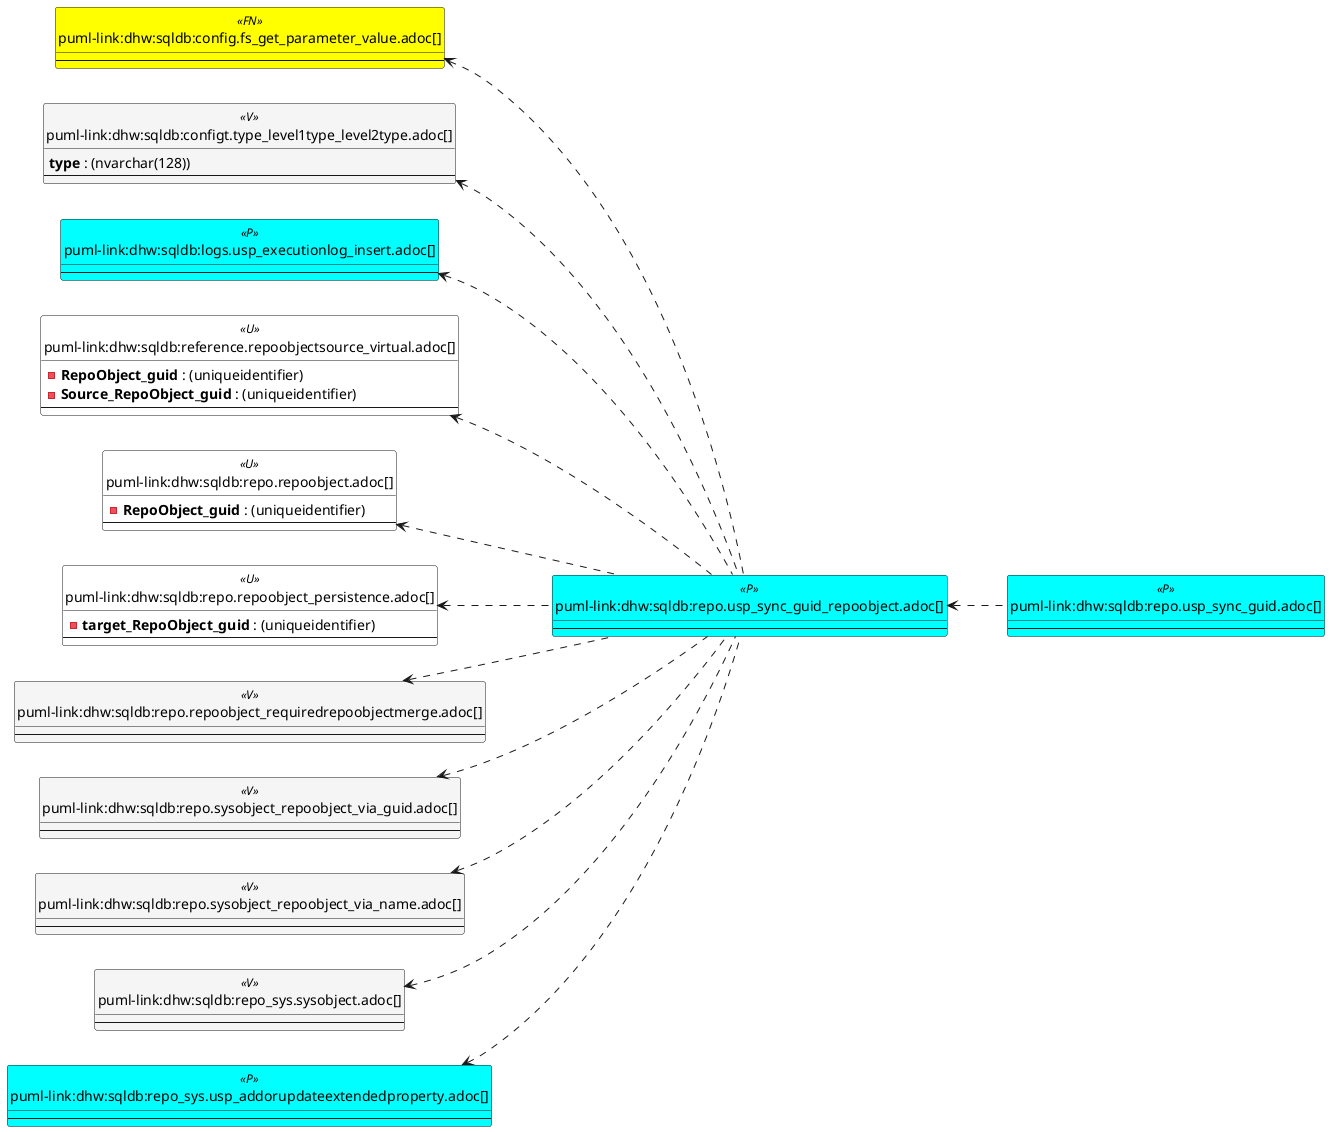 @startuml
left to right direction
'top to bottom direction
hide circle
'avoide "." issues:
set namespaceSeparator none


skinparam class {
  BackgroundColor White
  BackgroundColor<<FN>> Yellow
  BackgroundColor<<FS>> Yellow
  BackgroundColor<<FT>> LightGray
  BackgroundColor<<IF>> Yellow
  BackgroundColor<<IS>> Yellow
  BackgroundColor<<P>> Aqua
  BackgroundColor<<PC>> Aqua
  BackgroundColor<<SN>> Yellow
  BackgroundColor<<SO>> SlateBlue
  BackgroundColor<<TF>> LightGray
  BackgroundColor<<TR>> Tomato
  BackgroundColor<<U>> White
  BackgroundColor<<V>> WhiteSmoke
  BackgroundColor<<X>> Aqua
  BackgroundColor<<external>> AliceBlue
}


entity "puml-link:dhw:sqldb:config.fs_get_parameter_value.adoc[]" as config.fs_get_parameter_value << FN >> {
  --
}

entity "puml-link:dhw:sqldb:configt.type_level1type_level2type.adoc[]" as configT.type_level1type_level2type << V >> {
  **type** : (nvarchar(128))
  --
}

entity "puml-link:dhw:sqldb:logs.usp_executionlog_insert.adoc[]" as logs.usp_ExecutionLog_insert << P >> {
  --
}

entity "puml-link:dhw:sqldb:reference.repoobjectsource_virtual.adoc[]" as reference.RepoObjectSource_virtual << U >> {
  - **RepoObject_guid** : (uniqueidentifier)
  - **Source_RepoObject_guid** : (uniqueidentifier)
  --
}

entity "puml-link:dhw:sqldb:repo.repoobject.adoc[]" as repo.RepoObject << U >> {
  - **RepoObject_guid** : (uniqueidentifier)
  --
}

entity "puml-link:dhw:sqldb:repo.repoobject_persistence.adoc[]" as repo.RepoObject_persistence << U >> {
  - **target_RepoObject_guid** : (uniqueidentifier)
  --
}

entity "puml-link:dhw:sqldb:repo.repoobject_requiredrepoobjectmerge.adoc[]" as repo.RepoObject_RequiredRepoObjectMerge << V >> {
  --
}

entity "puml-link:dhw:sqldb:repo.sysobject_repoobject_via_guid.adoc[]" as repo.SysObject_RepoObject_via_guid << V >> {
  --
}

entity "puml-link:dhw:sqldb:repo.sysobject_repoobject_via_name.adoc[]" as repo.SysObject_RepoObject_via_name << V >> {
  --
}

entity "puml-link:dhw:sqldb:repo.usp_sync_guid.adoc[]" as repo.usp_sync_guid << P >> {
  --
}

entity "puml-link:dhw:sqldb:repo.usp_sync_guid_repoobject.adoc[]" as repo.usp_sync_guid_RepoObject << P >> {
  --
}

entity "puml-link:dhw:sqldb:repo_sys.sysobject.adoc[]" as repo_sys.SysObject << V >> {
  --
}

entity "puml-link:dhw:sqldb:repo_sys.usp_addorupdateextendedproperty.adoc[]" as repo_sys.usp_AddOrUpdateExtendedProperty << P >> {
  --
}

config.fs_get_parameter_value <.. repo.usp_sync_guid_RepoObject
configT.type_level1type_level2type <.. repo.usp_sync_guid_RepoObject
logs.usp_ExecutionLog_insert <.. repo.usp_sync_guid_RepoObject
reference.RepoObjectSource_virtual <.. repo.usp_sync_guid_RepoObject
repo.RepoObject <.. repo.usp_sync_guid_RepoObject
repo.RepoObject_persistence <.. repo.usp_sync_guid_RepoObject
repo.RepoObject_RequiredRepoObjectMerge <.. repo.usp_sync_guid_RepoObject
repo.SysObject_RepoObject_via_guid <.. repo.usp_sync_guid_RepoObject
repo.SysObject_RepoObject_via_name <.. repo.usp_sync_guid_RepoObject
repo.usp_sync_guid_RepoObject <.. repo.usp_sync_guid
repo_sys.SysObject <.. repo.usp_sync_guid_RepoObject
repo_sys.usp_AddOrUpdateExtendedProperty <.. repo.usp_sync_guid_RepoObject
@enduml

